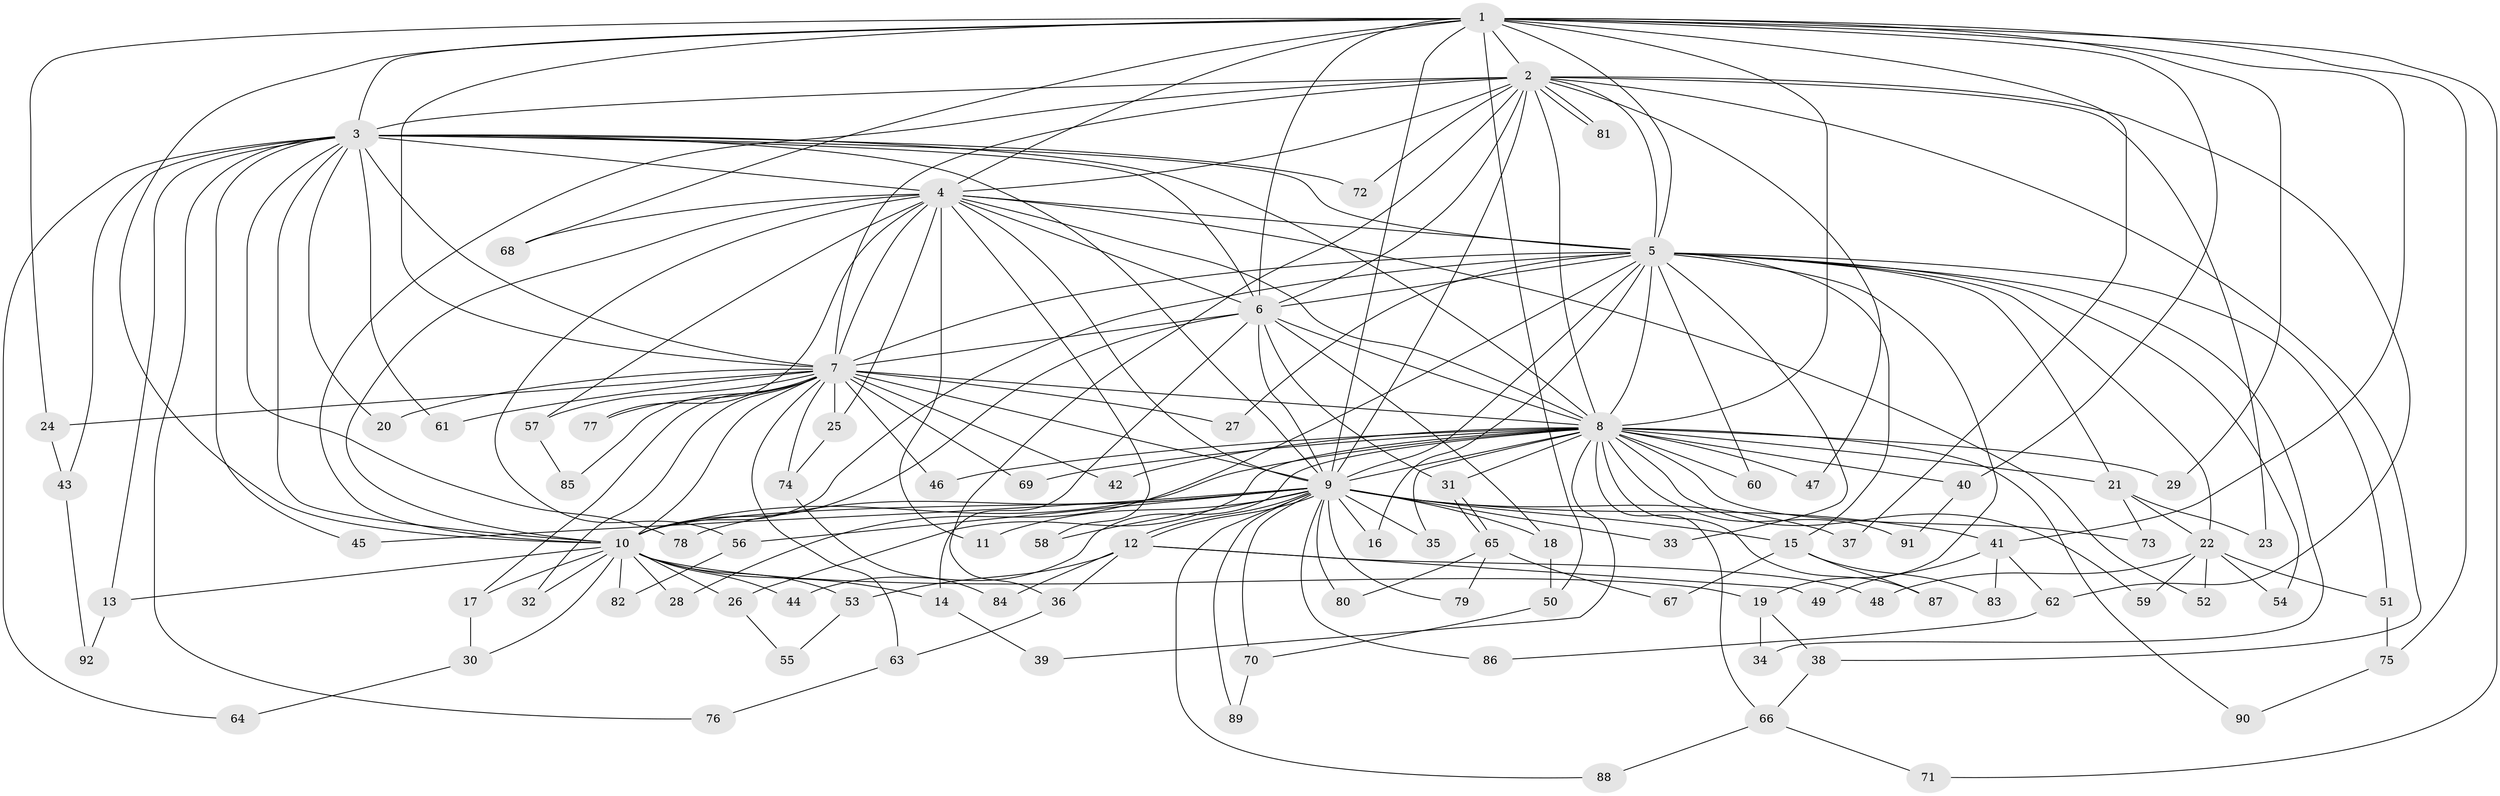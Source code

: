 // coarse degree distribution, {29: 0.01818181818181818, 27: 0.01818181818181818, 18: 0.03636363636363636, 1: 0.18181818181818182, 2: 0.509090909090909, 3: 0.12727272727272726, 6: 0.05454545454545454, 5: 0.01818181818181818, 4: 0.03636363636363636}
// Generated by graph-tools (version 1.1) at 2025/49/03/04/25 21:49:44]
// undirected, 92 vertices, 209 edges
graph export_dot {
graph [start="1"]
  node [color=gray90,style=filled];
  1;
  2;
  3;
  4;
  5;
  6;
  7;
  8;
  9;
  10;
  11;
  12;
  13;
  14;
  15;
  16;
  17;
  18;
  19;
  20;
  21;
  22;
  23;
  24;
  25;
  26;
  27;
  28;
  29;
  30;
  31;
  32;
  33;
  34;
  35;
  36;
  37;
  38;
  39;
  40;
  41;
  42;
  43;
  44;
  45;
  46;
  47;
  48;
  49;
  50;
  51;
  52;
  53;
  54;
  55;
  56;
  57;
  58;
  59;
  60;
  61;
  62;
  63;
  64;
  65;
  66;
  67;
  68;
  69;
  70;
  71;
  72;
  73;
  74;
  75;
  76;
  77;
  78;
  79;
  80;
  81;
  82;
  83;
  84;
  85;
  86;
  87;
  88;
  89;
  90;
  91;
  92;
  1 -- 2;
  1 -- 3;
  1 -- 4;
  1 -- 5;
  1 -- 6;
  1 -- 7;
  1 -- 8;
  1 -- 9;
  1 -- 10;
  1 -- 24;
  1 -- 29;
  1 -- 37;
  1 -- 40;
  1 -- 41;
  1 -- 50;
  1 -- 68;
  1 -- 71;
  1 -- 75;
  2 -- 3;
  2 -- 4;
  2 -- 5;
  2 -- 6;
  2 -- 7;
  2 -- 8;
  2 -- 9;
  2 -- 10;
  2 -- 23;
  2 -- 36;
  2 -- 38;
  2 -- 47;
  2 -- 62;
  2 -- 72;
  2 -- 81;
  2 -- 81;
  3 -- 4;
  3 -- 5;
  3 -- 6;
  3 -- 7;
  3 -- 8;
  3 -- 9;
  3 -- 10;
  3 -- 13;
  3 -- 20;
  3 -- 43;
  3 -- 45;
  3 -- 61;
  3 -- 64;
  3 -- 72;
  3 -- 76;
  3 -- 78;
  4 -- 5;
  4 -- 6;
  4 -- 7;
  4 -- 8;
  4 -- 9;
  4 -- 10;
  4 -- 11;
  4 -- 25;
  4 -- 52;
  4 -- 56;
  4 -- 57;
  4 -- 58;
  4 -- 68;
  4 -- 77;
  5 -- 6;
  5 -- 7;
  5 -- 8;
  5 -- 9;
  5 -- 10;
  5 -- 15;
  5 -- 16;
  5 -- 19;
  5 -- 21;
  5 -- 22;
  5 -- 27;
  5 -- 28;
  5 -- 33;
  5 -- 34;
  5 -- 51;
  5 -- 54;
  5 -- 60;
  6 -- 7;
  6 -- 8;
  6 -- 9;
  6 -- 10;
  6 -- 14;
  6 -- 18;
  6 -- 31;
  7 -- 8;
  7 -- 9;
  7 -- 10;
  7 -- 17;
  7 -- 20;
  7 -- 24;
  7 -- 25;
  7 -- 27;
  7 -- 32;
  7 -- 42;
  7 -- 46;
  7 -- 57;
  7 -- 61;
  7 -- 63;
  7 -- 69;
  7 -- 74;
  7 -- 77;
  7 -- 85;
  8 -- 9;
  8 -- 10;
  8 -- 21;
  8 -- 26;
  8 -- 29;
  8 -- 31;
  8 -- 35;
  8 -- 39;
  8 -- 40;
  8 -- 42;
  8 -- 44;
  8 -- 46;
  8 -- 47;
  8 -- 59;
  8 -- 60;
  8 -- 66;
  8 -- 69;
  8 -- 73;
  8 -- 87;
  8 -- 90;
  8 -- 91;
  9 -- 10;
  9 -- 11;
  9 -- 12;
  9 -- 12;
  9 -- 15;
  9 -- 16;
  9 -- 18;
  9 -- 33;
  9 -- 35;
  9 -- 37;
  9 -- 41;
  9 -- 45;
  9 -- 56;
  9 -- 58;
  9 -- 70;
  9 -- 78;
  9 -- 79;
  9 -- 80;
  9 -- 86;
  9 -- 88;
  9 -- 89;
  10 -- 13;
  10 -- 14;
  10 -- 17;
  10 -- 19;
  10 -- 26;
  10 -- 28;
  10 -- 30;
  10 -- 32;
  10 -- 44;
  10 -- 53;
  10 -- 82;
  12 -- 36;
  12 -- 48;
  12 -- 49;
  12 -- 53;
  12 -- 84;
  13 -- 92;
  14 -- 39;
  15 -- 67;
  15 -- 83;
  15 -- 87;
  17 -- 30;
  18 -- 50;
  19 -- 34;
  19 -- 38;
  21 -- 22;
  21 -- 23;
  21 -- 73;
  22 -- 48;
  22 -- 51;
  22 -- 52;
  22 -- 54;
  22 -- 59;
  24 -- 43;
  25 -- 74;
  26 -- 55;
  30 -- 64;
  31 -- 65;
  31 -- 65;
  36 -- 63;
  38 -- 66;
  40 -- 91;
  41 -- 49;
  41 -- 62;
  41 -- 83;
  43 -- 92;
  50 -- 70;
  51 -- 75;
  53 -- 55;
  56 -- 82;
  57 -- 85;
  62 -- 86;
  63 -- 76;
  65 -- 67;
  65 -- 79;
  65 -- 80;
  66 -- 71;
  66 -- 88;
  70 -- 89;
  74 -- 84;
  75 -- 90;
}
